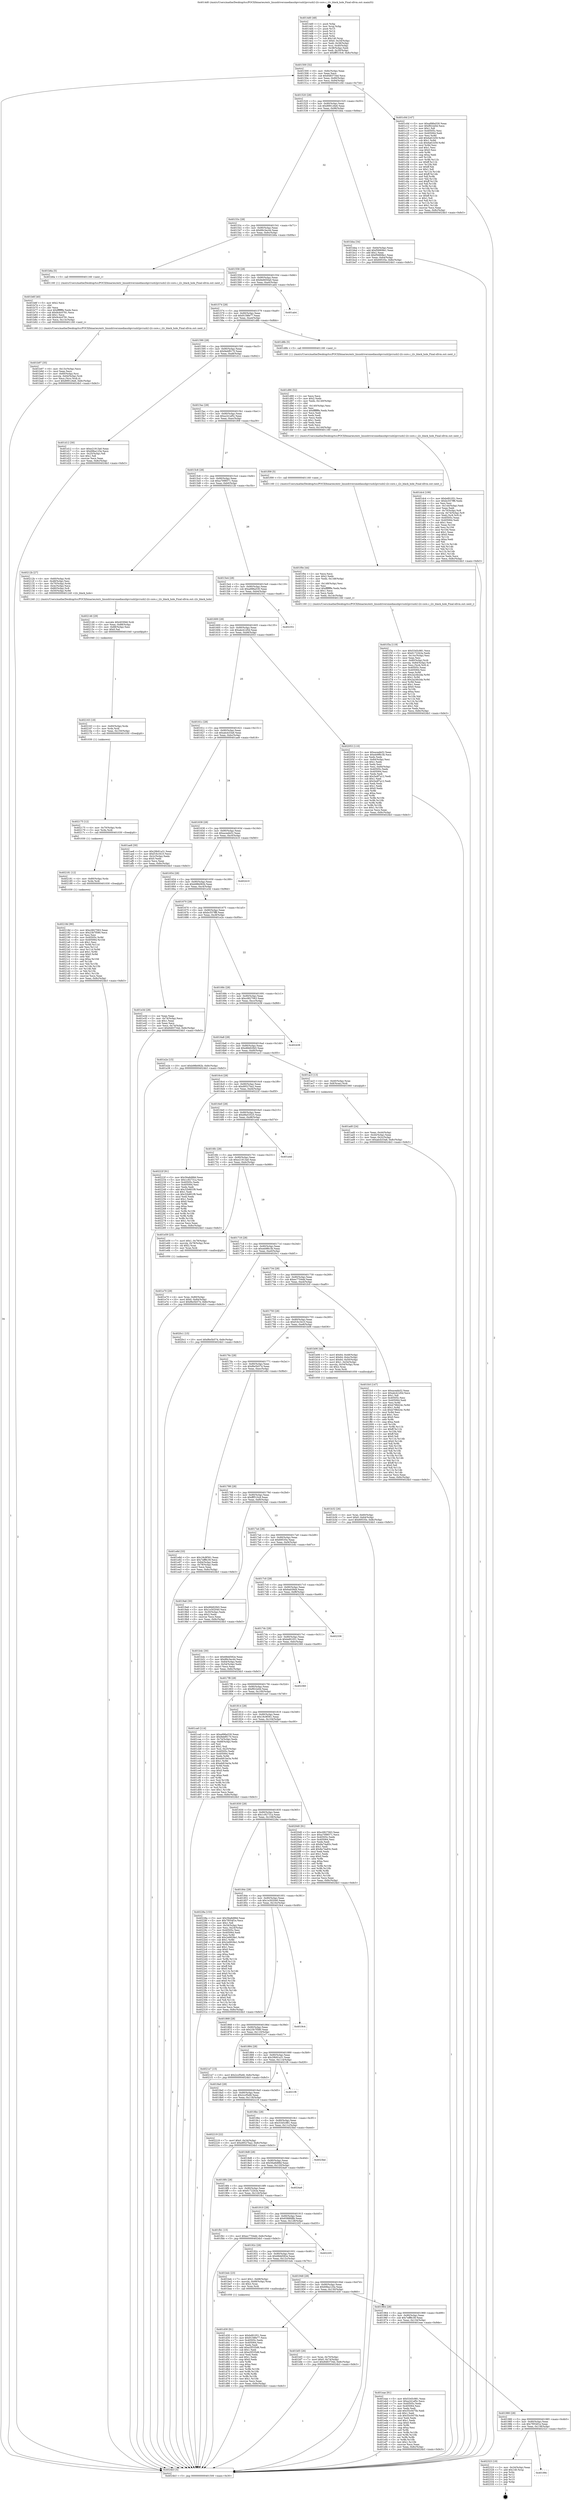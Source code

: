 digraph "0x4014d0" {
  label = "0x4014d0 (/mnt/c/Users/mathe/Desktop/tcc/POCII/binaries/extr_linuxdriversmediausbpvrusb2pvrusb2-i2c-core.c_i2c_black_hole_Final-ollvm.out::main(0))"
  labelloc = "t"
  node[shape=record]

  Entry [label="",width=0.3,height=0.3,shape=circle,fillcolor=black,style=filled]
  "0x401500" [label="{
     0x401500 [32]\l
     | [instrs]\l
     &nbsp;&nbsp;0x401500 \<+6\>: mov -0x8c(%rbp),%eax\l
     &nbsp;&nbsp;0x401506 \<+2\>: mov %eax,%ecx\l
     &nbsp;&nbsp;0x401508 \<+6\>: sub $0x8483734d,%ecx\l
     &nbsp;&nbsp;0x40150e \<+6\>: mov %eax,-0x90(%rbp)\l
     &nbsp;&nbsp;0x401514 \<+6\>: mov %ecx,-0x94(%rbp)\l
     &nbsp;&nbsp;0x40151a \<+6\>: je 0000000000401c0d \<main+0x73d\>\l
  }"]
  "0x401c0d" [label="{
     0x401c0d [147]\l
     | [instrs]\l
     &nbsp;&nbsp;0x401c0d \<+5\>: mov $0xa996a530,%eax\l
     &nbsp;&nbsp;0x401c12 \<+5\>: mov $0xf922e0d,%ecx\l
     &nbsp;&nbsp;0x401c17 \<+2\>: mov $0x1,%dl\l
     &nbsp;&nbsp;0x401c19 \<+7\>: mov 0x40505c,%esi\l
     &nbsp;&nbsp;0x401c20 \<+7\>: mov 0x405064,%edi\l
     &nbsp;&nbsp;0x401c27 \<+3\>: mov %esi,%r8d\l
     &nbsp;&nbsp;0x401c2a \<+7\>: add $0x6a61b59,%r8d\l
     &nbsp;&nbsp;0x401c31 \<+4\>: sub $0x1,%r8d\l
     &nbsp;&nbsp;0x401c35 \<+7\>: sub $0x6a61b59,%r8d\l
     &nbsp;&nbsp;0x401c3c \<+4\>: imul %r8d,%esi\l
     &nbsp;&nbsp;0x401c40 \<+3\>: and $0x1,%esi\l
     &nbsp;&nbsp;0x401c43 \<+3\>: cmp $0x0,%esi\l
     &nbsp;&nbsp;0x401c46 \<+4\>: sete %r9b\l
     &nbsp;&nbsp;0x401c4a \<+3\>: cmp $0xa,%edi\l
     &nbsp;&nbsp;0x401c4d \<+4\>: setl %r10b\l
     &nbsp;&nbsp;0x401c51 \<+3\>: mov %r9b,%r11b\l
     &nbsp;&nbsp;0x401c54 \<+4\>: xor $0xff,%r11b\l
     &nbsp;&nbsp;0x401c58 \<+3\>: mov %r10b,%bl\l
     &nbsp;&nbsp;0x401c5b \<+3\>: xor $0xff,%bl\l
     &nbsp;&nbsp;0x401c5e \<+3\>: xor $0x1,%dl\l
     &nbsp;&nbsp;0x401c61 \<+3\>: mov %r11b,%r14b\l
     &nbsp;&nbsp;0x401c64 \<+4\>: and $0xff,%r14b\l
     &nbsp;&nbsp;0x401c68 \<+3\>: and %dl,%r9b\l
     &nbsp;&nbsp;0x401c6b \<+3\>: mov %bl,%r15b\l
     &nbsp;&nbsp;0x401c6e \<+4\>: and $0xff,%r15b\l
     &nbsp;&nbsp;0x401c72 \<+3\>: and %dl,%r10b\l
     &nbsp;&nbsp;0x401c75 \<+3\>: or %r9b,%r14b\l
     &nbsp;&nbsp;0x401c78 \<+3\>: or %r10b,%r15b\l
     &nbsp;&nbsp;0x401c7b \<+3\>: xor %r15b,%r14b\l
     &nbsp;&nbsp;0x401c7e \<+3\>: or %bl,%r11b\l
     &nbsp;&nbsp;0x401c81 \<+4\>: xor $0xff,%r11b\l
     &nbsp;&nbsp;0x401c85 \<+3\>: or $0x1,%dl\l
     &nbsp;&nbsp;0x401c88 \<+3\>: and %dl,%r11b\l
     &nbsp;&nbsp;0x401c8b \<+3\>: or %r11b,%r14b\l
     &nbsp;&nbsp;0x401c8e \<+4\>: test $0x1,%r14b\l
     &nbsp;&nbsp;0x401c92 \<+3\>: cmovne %ecx,%eax\l
     &nbsp;&nbsp;0x401c95 \<+6\>: mov %eax,-0x8c(%rbp)\l
     &nbsp;&nbsp;0x401c9b \<+5\>: jmp 00000000004024b3 \<main+0xfe3\>\l
  }"]
  "0x401520" [label="{
     0x401520 [28]\l
     | [instrs]\l
     &nbsp;&nbsp;0x401520 \<+5\>: jmp 0000000000401525 \<main+0x55\>\l
     &nbsp;&nbsp;0x401525 \<+6\>: mov -0x90(%rbp),%eax\l
     &nbsp;&nbsp;0x40152b \<+5\>: sub $0x8991c6e6,%eax\l
     &nbsp;&nbsp;0x401530 \<+6\>: mov %eax,-0x98(%rbp)\l
     &nbsp;&nbsp;0x401536 \<+6\>: je 0000000000401bba \<main+0x6ea\>\l
  }"]
  Exit [label="",width=0.3,height=0.3,shape=circle,fillcolor=black,style=filled,peripheries=2]
  "0x401bba" [label="{
     0x401bba [34]\l
     | [instrs]\l
     &nbsp;&nbsp;0x401bba \<+3\>: mov -0x64(%rbp),%eax\l
     &nbsp;&nbsp;0x401bbd \<+5\>: add $0xf56808e1,%eax\l
     &nbsp;&nbsp;0x401bc2 \<+3\>: add $0x1,%eax\l
     &nbsp;&nbsp;0x401bc5 \<+5\>: sub $0xf56808e1,%eax\l
     &nbsp;&nbsp;0x401bca \<+3\>: mov %eax,-0x64(%rbp)\l
     &nbsp;&nbsp;0x401bcd \<+10\>: movl $0x69535e,-0x8c(%rbp)\l
     &nbsp;&nbsp;0x401bd7 \<+5\>: jmp 00000000004024b3 \<main+0xfe3\>\l
  }"]
  "0x40153c" [label="{
     0x40153c [28]\l
     | [instrs]\l
     &nbsp;&nbsp;0x40153c \<+5\>: jmp 0000000000401541 \<main+0x71\>\l
     &nbsp;&nbsp;0x401541 \<+6\>: mov -0x90(%rbp),%eax\l
     &nbsp;&nbsp;0x401547 \<+5\>: sub $0x89c3ec44,%eax\l
     &nbsp;&nbsp;0x40154c \<+6\>: mov %eax,-0x9c(%rbp)\l
     &nbsp;&nbsp;0x401552 \<+6\>: je 0000000000401b6a \<main+0x69a\>\l
  }"]
  "0x40199c" [label="{
     0x40199c\l
  }", style=dashed]
  "0x401b6a" [label="{
     0x401b6a [5]\l
     | [instrs]\l
     &nbsp;&nbsp;0x401b6a \<+5\>: call 0000000000401160 \<next_i\>\l
     | [calls]\l
     &nbsp;&nbsp;0x401160 \{1\} (/mnt/c/Users/mathe/Desktop/tcc/POCII/binaries/extr_linuxdriversmediausbpvrusb2pvrusb2-i2c-core.c_i2c_black_hole_Final-ollvm.out::next_i)\l
  }"]
  "0x401558" [label="{
     0x401558 [28]\l
     | [instrs]\l
     &nbsp;&nbsp;0x401558 \<+5\>: jmp 000000000040155d \<main+0x8d\>\l
     &nbsp;&nbsp;0x40155d \<+6\>: mov -0x90(%rbp),%eax\l
     &nbsp;&nbsp;0x401563 \<+5\>: sub $0x8e6650a0,%eax\l
     &nbsp;&nbsp;0x401568 \<+6\>: mov %eax,-0xa0(%rbp)\l
     &nbsp;&nbsp;0x40156e \<+6\>: je 0000000000401ab4 \<main+0x5e4\>\l
  }"]
  "0x402323" [label="{
     0x402323 [19]\l
     | [instrs]\l
     &nbsp;&nbsp;0x402323 \<+3\>: mov -0x24(%rbp),%eax\l
     &nbsp;&nbsp;0x402326 \<+7\>: add $0x140,%rsp\l
     &nbsp;&nbsp;0x40232d \<+1\>: pop %rbx\l
     &nbsp;&nbsp;0x40232e \<+2\>: pop %r12\l
     &nbsp;&nbsp;0x402330 \<+2\>: pop %r14\l
     &nbsp;&nbsp;0x402332 \<+2\>: pop %r15\l
     &nbsp;&nbsp;0x402334 \<+1\>: pop %rbp\l
     &nbsp;&nbsp;0x402335 \<+1\>: ret\l
  }"]
  "0x401ab4" [label="{
     0x401ab4\l
  }", style=dashed]
  "0x401574" [label="{
     0x401574 [28]\l
     | [instrs]\l
     &nbsp;&nbsp;0x401574 \<+5\>: jmp 0000000000401579 \<main+0xa9\>\l
     &nbsp;&nbsp;0x401579 \<+6\>: mov -0x90(%rbp),%eax\l
     &nbsp;&nbsp;0x40157f \<+5\>: sub $0x9158fe77,%eax\l
     &nbsp;&nbsp;0x401584 \<+6\>: mov %eax,-0xa4(%rbp)\l
     &nbsp;&nbsp;0x40158a \<+6\>: je 0000000000401d8b \<main+0x8bb\>\l
  }"]
  "0x40218d" [label="{
     0x40218d [90]\l
     | [instrs]\l
     &nbsp;&nbsp;0x40218d \<+5\>: mov $0xc0827063,%eax\l
     &nbsp;&nbsp;0x402192 \<+5\>: mov $0x23b7f580,%ecx\l
     &nbsp;&nbsp;0x402197 \<+2\>: xor %esi,%esi\l
     &nbsp;&nbsp;0x402199 \<+8\>: mov 0x40505c,%r9d\l
     &nbsp;&nbsp;0x4021a1 \<+8\>: mov 0x405064,%r10d\l
     &nbsp;&nbsp;0x4021a9 \<+3\>: sub $0x1,%esi\l
     &nbsp;&nbsp;0x4021ac \<+3\>: mov %r9d,%r11d\l
     &nbsp;&nbsp;0x4021af \<+3\>: add %esi,%r11d\l
     &nbsp;&nbsp;0x4021b2 \<+4\>: imul %r11d,%r9d\l
     &nbsp;&nbsp;0x4021b6 \<+4\>: and $0x1,%r9d\l
     &nbsp;&nbsp;0x4021ba \<+4\>: cmp $0x0,%r9d\l
     &nbsp;&nbsp;0x4021be \<+3\>: sete %bl\l
     &nbsp;&nbsp;0x4021c1 \<+4\>: cmp $0xa,%r10d\l
     &nbsp;&nbsp;0x4021c5 \<+4\>: setl %r14b\l
     &nbsp;&nbsp;0x4021c9 \<+3\>: mov %bl,%r15b\l
     &nbsp;&nbsp;0x4021cc \<+3\>: and %r14b,%r15b\l
     &nbsp;&nbsp;0x4021cf \<+3\>: xor %r14b,%bl\l
     &nbsp;&nbsp;0x4021d2 \<+3\>: or %bl,%r15b\l
     &nbsp;&nbsp;0x4021d5 \<+4\>: test $0x1,%r15b\l
     &nbsp;&nbsp;0x4021d9 \<+3\>: cmovne %ecx,%eax\l
     &nbsp;&nbsp;0x4021dc \<+6\>: mov %eax,-0x8c(%rbp)\l
     &nbsp;&nbsp;0x4021e2 \<+5\>: jmp 00000000004024b3 \<main+0xfe3\>\l
  }"]
  "0x401d8b" [label="{
     0x401d8b [5]\l
     | [instrs]\l
     &nbsp;&nbsp;0x401d8b \<+5\>: call 0000000000401160 \<next_i\>\l
     | [calls]\l
     &nbsp;&nbsp;0x401160 \{1\} (/mnt/c/Users/mathe/Desktop/tcc/POCII/binaries/extr_linuxdriversmediausbpvrusb2pvrusb2-i2c-core.c_i2c_black_hole_Final-ollvm.out::next_i)\l
  }"]
  "0x401590" [label="{
     0x401590 [28]\l
     | [instrs]\l
     &nbsp;&nbsp;0x401590 \<+5\>: jmp 0000000000401595 \<main+0xc5\>\l
     &nbsp;&nbsp;0x401595 \<+6\>: mov -0x90(%rbp),%eax\l
     &nbsp;&nbsp;0x40159b \<+5\>: sub $0x9ebf9170,%eax\l
     &nbsp;&nbsp;0x4015a0 \<+6\>: mov %eax,-0xa8(%rbp)\l
     &nbsp;&nbsp;0x4015a6 \<+6\>: je 0000000000401d12 \<main+0x842\>\l
  }"]
  "0x402181" [label="{
     0x402181 [12]\l
     | [instrs]\l
     &nbsp;&nbsp;0x402181 \<+4\>: mov -0x80(%rbp),%rdx\l
     &nbsp;&nbsp;0x402185 \<+3\>: mov %rdx,%rdi\l
     &nbsp;&nbsp;0x402188 \<+5\>: call 0000000000401030 \<free@plt\>\l
     | [calls]\l
     &nbsp;&nbsp;0x401030 \{1\} (unknown)\l
  }"]
  "0x401d12" [label="{
     0x401d12 [30]\l
     | [instrs]\l
     &nbsp;&nbsp;0x401d12 \<+5\>: mov $0xe21913a0,%eax\l
     &nbsp;&nbsp;0x401d17 \<+5\>: mov $0x69ba125e,%ecx\l
     &nbsp;&nbsp;0x401d1c \<+3\>: mov -0x25(%rbp),%dl\l
     &nbsp;&nbsp;0x401d1f \<+3\>: test $0x1,%dl\l
     &nbsp;&nbsp;0x401d22 \<+3\>: cmovne %ecx,%eax\l
     &nbsp;&nbsp;0x401d25 \<+6\>: mov %eax,-0x8c(%rbp)\l
     &nbsp;&nbsp;0x401d2b \<+5\>: jmp 00000000004024b3 \<main+0xfe3\>\l
  }"]
  "0x4015ac" [label="{
     0x4015ac [28]\l
     | [instrs]\l
     &nbsp;&nbsp;0x4015ac \<+5\>: jmp 00000000004015b1 \<main+0xe1\>\l
     &nbsp;&nbsp;0x4015b1 \<+6\>: mov -0x90(%rbp),%eax\l
     &nbsp;&nbsp;0x4015b7 \<+5\>: sub $0xa241af5c,%eax\l
     &nbsp;&nbsp;0x4015bc \<+6\>: mov %eax,-0xac(%rbp)\l
     &nbsp;&nbsp;0x4015c2 \<+6\>: je 0000000000401f09 \<main+0xa39\>\l
  }"]
  "0x402175" [label="{
     0x402175 [12]\l
     | [instrs]\l
     &nbsp;&nbsp;0x402175 \<+4\>: mov -0x70(%rbp),%rdx\l
     &nbsp;&nbsp;0x402179 \<+3\>: mov %rdx,%rdi\l
     &nbsp;&nbsp;0x40217c \<+5\>: call 0000000000401030 \<free@plt\>\l
     | [calls]\l
     &nbsp;&nbsp;0x401030 \{1\} (unknown)\l
  }"]
  "0x401f09" [label="{
     0x401f09 [5]\l
     | [instrs]\l
     &nbsp;&nbsp;0x401f09 \<+5\>: call 0000000000401160 \<next_i\>\l
     | [calls]\l
     &nbsp;&nbsp;0x401160 \{1\} (/mnt/c/Users/mathe/Desktop/tcc/POCII/binaries/extr_linuxdriversmediausbpvrusb2pvrusb2-i2c-core.c_i2c_black_hole_Final-ollvm.out::next_i)\l
  }"]
  "0x4015c8" [label="{
     0x4015c8 [28]\l
     | [instrs]\l
     &nbsp;&nbsp;0x4015c8 \<+5\>: jmp 00000000004015cd \<main+0xfd\>\l
     &nbsp;&nbsp;0x4015cd \<+6\>: mov -0x90(%rbp),%eax\l
     &nbsp;&nbsp;0x4015d3 \<+5\>: sub $0xa7098571,%eax\l
     &nbsp;&nbsp;0x4015d8 \<+6\>: mov %eax,-0xb0(%rbp)\l
     &nbsp;&nbsp;0x4015de \<+6\>: je 000000000040212b \<main+0xc5b\>\l
  }"]
  "0x402163" [label="{
     0x402163 [18]\l
     | [instrs]\l
     &nbsp;&nbsp;0x402163 \<+4\>: mov -0x60(%rbp),%rdx\l
     &nbsp;&nbsp;0x402167 \<+3\>: mov %rdx,%rdi\l
     &nbsp;&nbsp;0x40216a \<+6\>: mov %eax,-0x150(%rbp)\l
     &nbsp;&nbsp;0x402170 \<+5\>: call 0000000000401030 \<free@plt\>\l
     | [calls]\l
     &nbsp;&nbsp;0x401030 \{1\} (unknown)\l
  }"]
  "0x40212b" [label="{
     0x40212b [27]\l
     | [instrs]\l
     &nbsp;&nbsp;0x40212b \<+4\>: mov -0x60(%rbp),%rdi\l
     &nbsp;&nbsp;0x40212f \<+3\>: mov -0x48(%rbp),%esi\l
     &nbsp;&nbsp;0x402132 \<+4\>: mov -0x70(%rbp),%rdx\l
     &nbsp;&nbsp;0x402136 \<+3\>: mov -0x4c(%rbp),%ecx\l
     &nbsp;&nbsp;0x402139 \<+4\>: mov -0x80(%rbp),%r8\l
     &nbsp;&nbsp;0x40213d \<+4\>: mov -0x50(%rbp),%r9d\l
     &nbsp;&nbsp;0x402141 \<+5\>: call 0000000000401240 \<i2c_black_hole\>\l
     | [calls]\l
     &nbsp;&nbsp;0x401240 \{1\} (/mnt/c/Users/mathe/Desktop/tcc/POCII/binaries/extr_linuxdriversmediausbpvrusb2pvrusb2-i2c-core.c_i2c_black_hole_Final-ollvm.out::i2c_black_hole)\l
  }"]
  "0x4015e4" [label="{
     0x4015e4 [28]\l
     | [instrs]\l
     &nbsp;&nbsp;0x4015e4 \<+5\>: jmp 00000000004015e9 \<main+0x119\>\l
     &nbsp;&nbsp;0x4015e9 \<+6\>: mov -0x90(%rbp),%eax\l
     &nbsp;&nbsp;0x4015ef \<+5\>: sub $0xa996a530,%eax\l
     &nbsp;&nbsp;0x4015f4 \<+6\>: mov %eax,-0xb4(%rbp)\l
     &nbsp;&nbsp;0x4015fa \<+6\>: je 0000000000402351 \<main+0xe81\>\l
  }"]
  "0x402146" [label="{
     0x402146 [29]\l
     | [instrs]\l
     &nbsp;&nbsp;0x402146 \<+10\>: movabs $0x4030b6,%rdi\l
     &nbsp;&nbsp;0x402150 \<+6\>: mov %eax,-0x88(%rbp)\l
     &nbsp;&nbsp;0x402156 \<+6\>: mov -0x88(%rbp),%esi\l
     &nbsp;&nbsp;0x40215c \<+2\>: mov $0x0,%al\l
     &nbsp;&nbsp;0x40215e \<+5\>: call 0000000000401040 \<printf@plt\>\l
     | [calls]\l
     &nbsp;&nbsp;0x401040 \{1\} (unknown)\l
  }"]
  "0x402351" [label="{
     0x402351\l
  }", style=dashed]
  "0x401600" [label="{
     0x401600 [28]\l
     | [instrs]\l
     &nbsp;&nbsp;0x401600 \<+5\>: jmp 0000000000401605 \<main+0x135\>\l
     &nbsp;&nbsp;0x401605 \<+6\>: mov -0x90(%rbp),%eax\l
     &nbsp;&nbsp;0x40160b \<+5\>: sub $0xabcb1d5d,%eax\l
     &nbsp;&nbsp;0x401610 \<+6\>: mov %eax,-0xb8(%rbp)\l
     &nbsp;&nbsp;0x401616 \<+6\>: je 0000000000402053 \<main+0xb83\>\l
  }"]
  "0x401f3a" [label="{
     0x401f3a [119]\l
     | [instrs]\l
     &nbsp;&nbsp;0x401f3a \<+5\>: mov $0x5345c981,%ecx\l
     &nbsp;&nbsp;0x401f3f \<+5\>: mov $0x61722b3a,%edx\l
     &nbsp;&nbsp;0x401f44 \<+6\>: mov -0x14c(%rbp),%esi\l
     &nbsp;&nbsp;0x401f4a \<+3\>: imul %eax,%esi\l
     &nbsp;&nbsp;0x401f4d \<+4\>: mov -0x80(%rbp),%rdi\l
     &nbsp;&nbsp;0x401f51 \<+7\>: movslq -0x84(%rbp),%r8\l
     &nbsp;&nbsp;0x401f58 \<+4\>: mov %esi,(%rdi,%r8,4)\l
     &nbsp;&nbsp;0x401f5c \<+7\>: mov 0x40505c,%eax\l
     &nbsp;&nbsp;0x401f63 \<+7\>: mov 0x405064,%esi\l
     &nbsp;&nbsp;0x401f6a \<+3\>: mov %eax,%r9d\l
     &nbsp;&nbsp;0x401f6d \<+7\>: add $0x2a24b2da,%r9d\l
     &nbsp;&nbsp;0x401f74 \<+4\>: sub $0x1,%r9d\l
     &nbsp;&nbsp;0x401f78 \<+7\>: sub $0x2a24b2da,%r9d\l
     &nbsp;&nbsp;0x401f7f \<+4\>: imul %r9d,%eax\l
     &nbsp;&nbsp;0x401f83 \<+3\>: and $0x1,%eax\l
     &nbsp;&nbsp;0x401f86 \<+3\>: cmp $0x0,%eax\l
     &nbsp;&nbsp;0x401f89 \<+4\>: sete %r10b\l
     &nbsp;&nbsp;0x401f8d \<+3\>: cmp $0xa,%esi\l
     &nbsp;&nbsp;0x401f90 \<+4\>: setl %r11b\l
     &nbsp;&nbsp;0x401f94 \<+3\>: mov %r10b,%bl\l
     &nbsp;&nbsp;0x401f97 \<+3\>: and %r11b,%bl\l
     &nbsp;&nbsp;0x401f9a \<+3\>: xor %r11b,%r10b\l
     &nbsp;&nbsp;0x401f9d \<+3\>: or %r10b,%bl\l
     &nbsp;&nbsp;0x401fa0 \<+3\>: test $0x1,%bl\l
     &nbsp;&nbsp;0x401fa3 \<+3\>: cmovne %edx,%ecx\l
     &nbsp;&nbsp;0x401fa6 \<+6\>: mov %ecx,-0x8c(%rbp)\l
     &nbsp;&nbsp;0x401fac \<+5\>: jmp 00000000004024b3 \<main+0xfe3\>\l
  }"]
  "0x402053" [label="{
     0x402053 [110]\l
     | [instrs]\l
     &nbsp;&nbsp;0x402053 \<+5\>: mov $0xaceafa52,%eax\l
     &nbsp;&nbsp;0x402058 \<+5\>: mov $0xeb9f6c3b,%ecx\l
     &nbsp;&nbsp;0x40205d \<+2\>: xor %edx,%edx\l
     &nbsp;&nbsp;0x40205f \<+6\>: mov -0x84(%rbp),%esi\l
     &nbsp;&nbsp;0x402065 \<+3\>: sub $0x1,%edx\l
     &nbsp;&nbsp;0x402068 \<+2\>: sub %edx,%esi\l
     &nbsp;&nbsp;0x40206a \<+6\>: mov %esi,-0x84(%rbp)\l
     &nbsp;&nbsp;0x402070 \<+7\>: mov 0x40505c,%edx\l
     &nbsp;&nbsp;0x402077 \<+7\>: mov 0x405064,%esi\l
     &nbsp;&nbsp;0x40207e \<+2\>: mov %edx,%edi\l
     &nbsp;&nbsp;0x402080 \<+6\>: add $0x5edf7a12,%edi\l
     &nbsp;&nbsp;0x402086 \<+3\>: sub $0x1,%edi\l
     &nbsp;&nbsp;0x402089 \<+6\>: sub $0x5edf7a12,%edi\l
     &nbsp;&nbsp;0x40208f \<+3\>: imul %edi,%edx\l
     &nbsp;&nbsp;0x402092 \<+3\>: and $0x1,%edx\l
     &nbsp;&nbsp;0x402095 \<+3\>: cmp $0x0,%edx\l
     &nbsp;&nbsp;0x402098 \<+4\>: sete %r8b\l
     &nbsp;&nbsp;0x40209c \<+3\>: cmp $0xa,%esi\l
     &nbsp;&nbsp;0x40209f \<+4\>: setl %r9b\l
     &nbsp;&nbsp;0x4020a3 \<+3\>: mov %r8b,%r10b\l
     &nbsp;&nbsp;0x4020a6 \<+3\>: and %r9b,%r10b\l
     &nbsp;&nbsp;0x4020a9 \<+3\>: xor %r9b,%r8b\l
     &nbsp;&nbsp;0x4020ac \<+3\>: or %r8b,%r10b\l
     &nbsp;&nbsp;0x4020af \<+4\>: test $0x1,%r10b\l
     &nbsp;&nbsp;0x4020b3 \<+3\>: cmovne %ecx,%eax\l
     &nbsp;&nbsp;0x4020b6 \<+6\>: mov %eax,-0x8c(%rbp)\l
     &nbsp;&nbsp;0x4020bc \<+5\>: jmp 00000000004024b3 \<main+0xfe3\>\l
  }"]
  "0x40161c" [label="{
     0x40161c [28]\l
     | [instrs]\l
     &nbsp;&nbsp;0x40161c \<+5\>: jmp 0000000000401621 \<main+0x151\>\l
     &nbsp;&nbsp;0x401621 \<+6\>: mov -0x90(%rbp),%eax\l
     &nbsp;&nbsp;0x401627 \<+5\>: sub $0xabcb33a6,%eax\l
     &nbsp;&nbsp;0x40162c \<+6\>: mov %eax,-0xbc(%rbp)\l
     &nbsp;&nbsp;0x401632 \<+6\>: je 0000000000401ae8 \<main+0x618\>\l
  }"]
  "0x401f0e" [label="{
     0x401f0e [44]\l
     | [instrs]\l
     &nbsp;&nbsp;0x401f0e \<+2\>: xor %ecx,%ecx\l
     &nbsp;&nbsp;0x401f10 \<+5\>: mov $0x2,%edx\l
     &nbsp;&nbsp;0x401f15 \<+6\>: mov %edx,-0x148(%rbp)\l
     &nbsp;&nbsp;0x401f1b \<+1\>: cltd\l
     &nbsp;&nbsp;0x401f1c \<+6\>: mov -0x148(%rbp),%esi\l
     &nbsp;&nbsp;0x401f22 \<+2\>: idiv %esi\l
     &nbsp;&nbsp;0x401f24 \<+6\>: imul $0xfffffffe,%edx,%edx\l
     &nbsp;&nbsp;0x401f2a \<+3\>: sub $0x1,%ecx\l
     &nbsp;&nbsp;0x401f2d \<+2\>: sub %ecx,%edx\l
     &nbsp;&nbsp;0x401f2f \<+6\>: mov %edx,-0x14c(%rbp)\l
     &nbsp;&nbsp;0x401f35 \<+5\>: call 0000000000401160 \<next_i\>\l
     | [calls]\l
     &nbsp;&nbsp;0x401160 \{1\} (/mnt/c/Users/mathe/Desktop/tcc/POCII/binaries/extr_linuxdriversmediausbpvrusb2pvrusb2-i2c-core.c_i2c_black_hole_Final-ollvm.out::next_i)\l
  }"]
  "0x401ae8" [label="{
     0x401ae8 [30]\l
     | [instrs]\l
     &nbsp;&nbsp;0x401ae8 \<+5\>: mov $0x29b91a31,%eax\l
     &nbsp;&nbsp;0x401aed \<+5\>: mov $0xf16c3410,%ecx\l
     &nbsp;&nbsp;0x401af2 \<+3\>: mov -0x2c(%rbp),%edx\l
     &nbsp;&nbsp;0x401af5 \<+3\>: cmp $0x0,%edx\l
     &nbsp;&nbsp;0x401af8 \<+3\>: cmove %ecx,%eax\l
     &nbsp;&nbsp;0x401afb \<+6\>: mov %eax,-0x8c(%rbp)\l
     &nbsp;&nbsp;0x401b01 \<+5\>: jmp 00000000004024b3 \<main+0xfe3\>\l
  }"]
  "0x401638" [label="{
     0x401638 [28]\l
     | [instrs]\l
     &nbsp;&nbsp;0x401638 \<+5\>: jmp 000000000040163d \<main+0x16d\>\l
     &nbsp;&nbsp;0x40163d \<+6\>: mov -0x90(%rbp),%eax\l
     &nbsp;&nbsp;0x401643 \<+5\>: sub $0xaceafa52,%eax\l
     &nbsp;&nbsp;0x401648 \<+6\>: mov %eax,-0xc0(%rbp)\l
     &nbsp;&nbsp;0x40164e \<+6\>: je 0000000000402410 \<main+0xf40\>\l
  }"]
  "0x401980" [label="{
     0x401980 [28]\l
     | [instrs]\l
     &nbsp;&nbsp;0x401980 \<+5\>: jmp 0000000000401985 \<main+0x4b5\>\l
     &nbsp;&nbsp;0x401985 \<+6\>: mov -0x90(%rbp),%eax\l
     &nbsp;&nbsp;0x40198b \<+5\>: sub $0x7f054f1e,%eax\l
     &nbsp;&nbsp;0x401990 \<+6\>: mov %eax,-0x138(%rbp)\l
     &nbsp;&nbsp;0x401996 \<+6\>: je 0000000000402323 \<main+0xe53\>\l
  }"]
  "0x402410" [label="{
     0x402410\l
  }", style=dashed]
  "0x401654" [label="{
     0x401654 [28]\l
     | [instrs]\l
     &nbsp;&nbsp;0x401654 \<+5\>: jmp 0000000000401659 \<main+0x189\>\l
     &nbsp;&nbsp;0x401659 \<+6\>: mov -0x90(%rbp),%eax\l
     &nbsp;&nbsp;0x40165f \<+5\>: sub $0xb98b082b,%eax\l
     &nbsp;&nbsp;0x401664 \<+6\>: mov %eax,-0xc4(%rbp)\l
     &nbsp;&nbsp;0x40166a \<+6\>: je 0000000000401e3d \<main+0x96d\>\l
  }"]
  "0x401eae" [label="{
     0x401eae [91]\l
     | [instrs]\l
     &nbsp;&nbsp;0x401eae \<+5\>: mov $0x5345c981,%eax\l
     &nbsp;&nbsp;0x401eb3 \<+5\>: mov $0xa241af5c,%ecx\l
     &nbsp;&nbsp;0x401eb8 \<+7\>: mov 0x40505c,%edx\l
     &nbsp;&nbsp;0x401ebf \<+7\>: mov 0x405064,%esi\l
     &nbsp;&nbsp;0x401ec6 \<+2\>: mov %edx,%edi\l
     &nbsp;&nbsp;0x401ec8 \<+6\>: add $0x55c0475b,%edi\l
     &nbsp;&nbsp;0x401ece \<+3\>: sub $0x1,%edi\l
     &nbsp;&nbsp;0x401ed1 \<+6\>: sub $0x55c0475b,%edi\l
     &nbsp;&nbsp;0x401ed7 \<+3\>: imul %edi,%edx\l
     &nbsp;&nbsp;0x401eda \<+3\>: and $0x1,%edx\l
     &nbsp;&nbsp;0x401edd \<+3\>: cmp $0x0,%edx\l
     &nbsp;&nbsp;0x401ee0 \<+4\>: sete %r8b\l
     &nbsp;&nbsp;0x401ee4 \<+3\>: cmp $0xa,%esi\l
     &nbsp;&nbsp;0x401ee7 \<+4\>: setl %r9b\l
     &nbsp;&nbsp;0x401eeb \<+3\>: mov %r8b,%r10b\l
     &nbsp;&nbsp;0x401eee \<+3\>: and %r9b,%r10b\l
     &nbsp;&nbsp;0x401ef1 \<+3\>: xor %r9b,%r8b\l
     &nbsp;&nbsp;0x401ef4 \<+3\>: or %r8b,%r10b\l
     &nbsp;&nbsp;0x401ef7 \<+4\>: test $0x1,%r10b\l
     &nbsp;&nbsp;0x401efb \<+3\>: cmovne %ecx,%eax\l
     &nbsp;&nbsp;0x401efe \<+6\>: mov %eax,-0x8c(%rbp)\l
     &nbsp;&nbsp;0x401f04 \<+5\>: jmp 00000000004024b3 \<main+0xfe3\>\l
  }"]
  "0x401e3d" [label="{
     0x401e3d [28]\l
     | [instrs]\l
     &nbsp;&nbsp;0x401e3d \<+2\>: xor %eax,%eax\l
     &nbsp;&nbsp;0x401e3f \<+3\>: mov -0x74(%rbp),%ecx\l
     &nbsp;&nbsp;0x401e42 \<+3\>: sub $0x1,%eax\l
     &nbsp;&nbsp;0x401e45 \<+2\>: sub %eax,%ecx\l
     &nbsp;&nbsp;0x401e47 \<+3\>: mov %ecx,-0x74(%rbp)\l
     &nbsp;&nbsp;0x401e4a \<+10\>: movl $0x8483734d,-0x8c(%rbp)\l
     &nbsp;&nbsp;0x401e54 \<+5\>: jmp 00000000004024b3 \<main+0xfe3\>\l
  }"]
  "0x401670" [label="{
     0x401670 [28]\l
     | [instrs]\l
     &nbsp;&nbsp;0x401670 \<+5\>: jmp 0000000000401675 \<main+0x1a5\>\l
     &nbsp;&nbsp;0x401675 \<+6\>: mov -0x90(%rbp),%eax\l
     &nbsp;&nbsp;0x40167b \<+5\>: sub $0xbc557ff8,%eax\l
     &nbsp;&nbsp;0x401680 \<+6\>: mov %eax,-0xc8(%rbp)\l
     &nbsp;&nbsp;0x401686 \<+6\>: je 0000000000401e2e \<main+0x95e\>\l
  }"]
  "0x401e70" [label="{
     0x401e70 [29]\l
     | [instrs]\l
     &nbsp;&nbsp;0x401e70 \<+4\>: mov %rax,-0x80(%rbp)\l
     &nbsp;&nbsp;0x401e74 \<+10\>: movl $0x0,-0x84(%rbp)\l
     &nbsp;&nbsp;0x401e7e \<+10\>: movl $0xf6e5b574,-0x8c(%rbp)\l
     &nbsp;&nbsp;0x401e88 \<+5\>: jmp 00000000004024b3 \<main+0xfe3\>\l
  }"]
  "0x401e2e" [label="{
     0x401e2e [15]\l
     | [instrs]\l
     &nbsp;&nbsp;0x401e2e \<+10\>: movl $0xb98b082b,-0x8c(%rbp)\l
     &nbsp;&nbsp;0x401e38 \<+5\>: jmp 00000000004024b3 \<main+0xfe3\>\l
  }"]
  "0x40168c" [label="{
     0x40168c [28]\l
     | [instrs]\l
     &nbsp;&nbsp;0x40168c \<+5\>: jmp 0000000000401691 \<main+0x1c1\>\l
     &nbsp;&nbsp;0x401691 \<+6\>: mov -0x90(%rbp),%eax\l
     &nbsp;&nbsp;0x401697 \<+5\>: sub $0xc0827063,%eax\l
     &nbsp;&nbsp;0x40169c \<+6\>: mov %eax,-0xcc(%rbp)\l
     &nbsp;&nbsp;0x4016a2 \<+6\>: je 0000000000402438 \<main+0xf68\>\l
  }"]
  "0x401dc4" [label="{
     0x401dc4 [106]\l
     | [instrs]\l
     &nbsp;&nbsp;0x401dc4 \<+5\>: mov $0xbd91051,%ecx\l
     &nbsp;&nbsp;0x401dc9 \<+5\>: mov $0xbc557ff8,%edx\l
     &nbsp;&nbsp;0x401dce \<+2\>: xor %esi,%esi\l
     &nbsp;&nbsp;0x401dd0 \<+6\>: mov -0x144(%rbp),%edi\l
     &nbsp;&nbsp;0x401dd6 \<+3\>: imul %eax,%edi\l
     &nbsp;&nbsp;0x401dd9 \<+4\>: mov -0x70(%rbp),%r8\l
     &nbsp;&nbsp;0x401ddd \<+4\>: movslq -0x74(%rbp),%r9\l
     &nbsp;&nbsp;0x401de1 \<+4\>: mov %edi,(%r8,%r9,4)\l
     &nbsp;&nbsp;0x401de5 \<+7\>: mov 0x40505c,%eax\l
     &nbsp;&nbsp;0x401dec \<+7\>: mov 0x405064,%edi\l
     &nbsp;&nbsp;0x401df3 \<+3\>: sub $0x1,%esi\l
     &nbsp;&nbsp;0x401df6 \<+3\>: mov %eax,%r10d\l
     &nbsp;&nbsp;0x401df9 \<+3\>: add %esi,%r10d\l
     &nbsp;&nbsp;0x401dfc \<+4\>: imul %r10d,%eax\l
     &nbsp;&nbsp;0x401e00 \<+3\>: and $0x1,%eax\l
     &nbsp;&nbsp;0x401e03 \<+3\>: cmp $0x0,%eax\l
     &nbsp;&nbsp;0x401e06 \<+4\>: sete %r11b\l
     &nbsp;&nbsp;0x401e0a \<+3\>: cmp $0xa,%edi\l
     &nbsp;&nbsp;0x401e0d \<+3\>: setl %bl\l
     &nbsp;&nbsp;0x401e10 \<+3\>: mov %r11b,%r14b\l
     &nbsp;&nbsp;0x401e13 \<+3\>: and %bl,%r14b\l
     &nbsp;&nbsp;0x401e16 \<+3\>: xor %bl,%r11b\l
     &nbsp;&nbsp;0x401e19 \<+3\>: or %r11b,%r14b\l
     &nbsp;&nbsp;0x401e1c \<+4\>: test $0x1,%r14b\l
     &nbsp;&nbsp;0x401e20 \<+3\>: cmovne %edx,%ecx\l
     &nbsp;&nbsp;0x401e23 \<+6\>: mov %ecx,-0x8c(%rbp)\l
     &nbsp;&nbsp;0x401e29 \<+5\>: jmp 00000000004024b3 \<main+0xfe3\>\l
  }"]
  "0x402438" [label="{
     0x402438\l
  }", style=dashed]
  "0x4016a8" [label="{
     0x4016a8 [28]\l
     | [instrs]\l
     &nbsp;&nbsp;0x4016a8 \<+5\>: jmp 00000000004016ad \<main+0x1dd\>\l
     &nbsp;&nbsp;0x4016ad \<+6\>: mov -0x90(%rbp),%eax\l
     &nbsp;&nbsp;0x4016b3 \<+5\>: sub $0xd6b820b5,%eax\l
     &nbsp;&nbsp;0x4016b8 \<+6\>: mov %eax,-0xd0(%rbp)\l
     &nbsp;&nbsp;0x4016be \<+6\>: je 0000000000401ac3 \<main+0x5f3\>\l
  }"]
  "0x401d90" [label="{
     0x401d90 [52]\l
     | [instrs]\l
     &nbsp;&nbsp;0x401d90 \<+2\>: xor %ecx,%ecx\l
     &nbsp;&nbsp;0x401d92 \<+5\>: mov $0x2,%edx\l
     &nbsp;&nbsp;0x401d97 \<+6\>: mov %edx,-0x140(%rbp)\l
     &nbsp;&nbsp;0x401d9d \<+1\>: cltd\l
     &nbsp;&nbsp;0x401d9e \<+6\>: mov -0x140(%rbp),%esi\l
     &nbsp;&nbsp;0x401da4 \<+2\>: idiv %esi\l
     &nbsp;&nbsp;0x401da6 \<+6\>: imul $0xfffffffe,%edx,%edx\l
     &nbsp;&nbsp;0x401dac \<+2\>: mov %ecx,%edi\l
     &nbsp;&nbsp;0x401dae \<+2\>: sub %edx,%edi\l
     &nbsp;&nbsp;0x401db0 \<+2\>: mov %ecx,%edx\l
     &nbsp;&nbsp;0x401db2 \<+3\>: sub $0x1,%edx\l
     &nbsp;&nbsp;0x401db5 \<+2\>: add %edx,%edi\l
     &nbsp;&nbsp;0x401db7 \<+2\>: sub %edi,%ecx\l
     &nbsp;&nbsp;0x401db9 \<+6\>: mov %ecx,-0x144(%rbp)\l
     &nbsp;&nbsp;0x401dbf \<+5\>: call 0000000000401160 \<next_i\>\l
     | [calls]\l
     &nbsp;&nbsp;0x401160 \{1\} (/mnt/c/Users/mathe/Desktop/tcc/POCII/binaries/extr_linuxdriversmediausbpvrusb2pvrusb2-i2c-core.c_i2c_black_hole_Final-ollvm.out::next_i)\l
  }"]
  "0x401ac3" [label="{
     0x401ac3 [13]\l
     | [instrs]\l
     &nbsp;&nbsp;0x401ac3 \<+4\>: mov -0x40(%rbp),%rax\l
     &nbsp;&nbsp;0x401ac7 \<+4\>: mov 0x8(%rax),%rdi\l
     &nbsp;&nbsp;0x401acb \<+5\>: call 0000000000401060 \<atoi@plt\>\l
     | [calls]\l
     &nbsp;&nbsp;0x401060 \{1\} (unknown)\l
  }"]
  "0x4016c4" [label="{
     0x4016c4 [28]\l
     | [instrs]\l
     &nbsp;&nbsp;0x4016c4 \<+5\>: jmp 00000000004016c9 \<main+0x1f9\>\l
     &nbsp;&nbsp;0x4016c9 \<+6\>: mov -0x90(%rbp),%eax\l
     &nbsp;&nbsp;0x4016cf \<+5\>: sub $0xd9527ba2,%eax\l
     &nbsp;&nbsp;0x4016d4 \<+6\>: mov %eax,-0xd4(%rbp)\l
     &nbsp;&nbsp;0x4016da \<+6\>: je 000000000040222f \<main+0xd5f\>\l
  }"]
  "0x401964" [label="{
     0x401964 [28]\l
     | [instrs]\l
     &nbsp;&nbsp;0x401964 \<+5\>: jmp 0000000000401969 \<main+0x499\>\l
     &nbsp;&nbsp;0x401969 \<+6\>: mov -0x90(%rbp),%eax\l
     &nbsp;&nbsp;0x40196f \<+5\>: sub $0x7eff8c39,%eax\l
     &nbsp;&nbsp;0x401974 \<+6\>: mov %eax,-0x134(%rbp)\l
     &nbsp;&nbsp;0x40197a \<+6\>: je 0000000000401eae \<main+0x9de\>\l
  }"]
  "0x40222f" [label="{
     0x40222f [91]\l
     | [instrs]\l
     &nbsp;&nbsp;0x40222f \<+5\>: mov $0x56a8d88d,%eax\l
     &nbsp;&nbsp;0x402234 \<+5\>: mov $0x1c92731a,%ecx\l
     &nbsp;&nbsp;0x402239 \<+7\>: mov 0x40505c,%edx\l
     &nbsp;&nbsp;0x402240 \<+7\>: mov 0x405064,%esi\l
     &nbsp;&nbsp;0x402247 \<+2\>: mov %edx,%edi\l
     &nbsp;&nbsp;0x402249 \<+6\>: add $0x32b801f9,%edi\l
     &nbsp;&nbsp;0x40224f \<+3\>: sub $0x1,%edi\l
     &nbsp;&nbsp;0x402252 \<+6\>: sub $0x32b801f9,%edi\l
     &nbsp;&nbsp;0x402258 \<+3\>: imul %edi,%edx\l
     &nbsp;&nbsp;0x40225b \<+3\>: and $0x1,%edx\l
     &nbsp;&nbsp;0x40225e \<+3\>: cmp $0x0,%edx\l
     &nbsp;&nbsp;0x402261 \<+4\>: sete %r8b\l
     &nbsp;&nbsp;0x402265 \<+3\>: cmp $0xa,%esi\l
     &nbsp;&nbsp;0x402268 \<+4\>: setl %r9b\l
     &nbsp;&nbsp;0x40226c \<+3\>: mov %r8b,%r10b\l
     &nbsp;&nbsp;0x40226f \<+3\>: and %r9b,%r10b\l
     &nbsp;&nbsp;0x402272 \<+3\>: xor %r9b,%r8b\l
     &nbsp;&nbsp;0x402275 \<+3\>: or %r8b,%r10b\l
     &nbsp;&nbsp;0x402278 \<+4\>: test $0x1,%r10b\l
     &nbsp;&nbsp;0x40227c \<+3\>: cmovne %ecx,%eax\l
     &nbsp;&nbsp;0x40227f \<+6\>: mov %eax,-0x8c(%rbp)\l
     &nbsp;&nbsp;0x402285 \<+5\>: jmp 00000000004024b3 \<main+0xfe3\>\l
  }"]
  "0x4016e0" [label="{
     0x4016e0 [28]\l
     | [instrs]\l
     &nbsp;&nbsp;0x4016e0 \<+5\>: jmp 00000000004016e5 \<main+0x215\>\l
     &nbsp;&nbsp;0x4016e5 \<+6\>: mov -0x90(%rbp),%eax\l
     &nbsp;&nbsp;0x4016eb \<+5\>: sub $0xd9a53525,%eax\l
     &nbsp;&nbsp;0x4016f0 \<+6\>: mov %eax,-0xd8(%rbp)\l
     &nbsp;&nbsp;0x4016f6 \<+6\>: je 0000000000401a4d \<main+0x57d\>\l
  }"]
  "0x401d30" [label="{
     0x401d30 [91]\l
     | [instrs]\l
     &nbsp;&nbsp;0x401d30 \<+5\>: mov $0xbd91051,%eax\l
     &nbsp;&nbsp;0x401d35 \<+5\>: mov $0x9158fe77,%ecx\l
     &nbsp;&nbsp;0x401d3a \<+7\>: mov 0x40505c,%edx\l
     &nbsp;&nbsp;0x401d41 \<+7\>: mov 0x405064,%esi\l
     &nbsp;&nbsp;0x401d48 \<+2\>: mov %edx,%edi\l
     &nbsp;&nbsp;0x401d4a \<+6\>: add $0xe3f335d6,%edi\l
     &nbsp;&nbsp;0x401d50 \<+3\>: sub $0x1,%edi\l
     &nbsp;&nbsp;0x401d53 \<+6\>: sub $0xe3f335d6,%edi\l
     &nbsp;&nbsp;0x401d59 \<+3\>: imul %edi,%edx\l
     &nbsp;&nbsp;0x401d5c \<+3\>: and $0x1,%edx\l
     &nbsp;&nbsp;0x401d5f \<+3\>: cmp $0x0,%edx\l
     &nbsp;&nbsp;0x401d62 \<+4\>: sete %r8b\l
     &nbsp;&nbsp;0x401d66 \<+3\>: cmp $0xa,%esi\l
     &nbsp;&nbsp;0x401d69 \<+4\>: setl %r9b\l
     &nbsp;&nbsp;0x401d6d \<+3\>: mov %r8b,%r10b\l
     &nbsp;&nbsp;0x401d70 \<+3\>: and %r9b,%r10b\l
     &nbsp;&nbsp;0x401d73 \<+3\>: xor %r9b,%r8b\l
     &nbsp;&nbsp;0x401d76 \<+3\>: or %r8b,%r10b\l
     &nbsp;&nbsp;0x401d79 \<+4\>: test $0x1,%r10b\l
     &nbsp;&nbsp;0x401d7d \<+3\>: cmovne %ecx,%eax\l
     &nbsp;&nbsp;0x401d80 \<+6\>: mov %eax,-0x8c(%rbp)\l
     &nbsp;&nbsp;0x401d86 \<+5\>: jmp 00000000004024b3 \<main+0xfe3\>\l
  }"]
  "0x401a4d" [label="{
     0x401a4d\l
  }", style=dashed]
  "0x4016fc" [label="{
     0x4016fc [28]\l
     | [instrs]\l
     &nbsp;&nbsp;0x4016fc \<+5\>: jmp 0000000000401701 \<main+0x231\>\l
     &nbsp;&nbsp;0x401701 \<+6\>: mov -0x90(%rbp),%eax\l
     &nbsp;&nbsp;0x401707 \<+5\>: sub $0xe21913a0,%eax\l
     &nbsp;&nbsp;0x40170c \<+6\>: mov %eax,-0xdc(%rbp)\l
     &nbsp;&nbsp;0x401712 \<+6\>: je 0000000000401e59 \<main+0x989\>\l
  }"]
  "0x401bf3" [label="{
     0x401bf3 [26]\l
     | [instrs]\l
     &nbsp;&nbsp;0x401bf3 \<+4\>: mov %rax,-0x70(%rbp)\l
     &nbsp;&nbsp;0x401bf7 \<+7\>: movl $0x0,-0x74(%rbp)\l
     &nbsp;&nbsp;0x401bfe \<+10\>: movl $0x8483734d,-0x8c(%rbp)\l
     &nbsp;&nbsp;0x401c08 \<+5\>: jmp 00000000004024b3 \<main+0xfe3\>\l
  }"]
  "0x401e59" [label="{
     0x401e59 [23]\l
     | [instrs]\l
     &nbsp;&nbsp;0x401e59 \<+7\>: movl $0x1,-0x78(%rbp)\l
     &nbsp;&nbsp;0x401e60 \<+4\>: movslq -0x78(%rbp),%rax\l
     &nbsp;&nbsp;0x401e64 \<+4\>: shl $0x2,%rax\l
     &nbsp;&nbsp;0x401e68 \<+3\>: mov %rax,%rdi\l
     &nbsp;&nbsp;0x401e6b \<+5\>: call 0000000000401050 \<malloc@plt\>\l
     | [calls]\l
     &nbsp;&nbsp;0x401050 \{1\} (unknown)\l
  }"]
  "0x401718" [label="{
     0x401718 [28]\l
     | [instrs]\l
     &nbsp;&nbsp;0x401718 \<+5\>: jmp 000000000040171d \<main+0x24d\>\l
     &nbsp;&nbsp;0x40171d \<+6\>: mov -0x90(%rbp),%eax\l
     &nbsp;&nbsp;0x401723 \<+5\>: sub $0xeb9f6c3b,%eax\l
     &nbsp;&nbsp;0x401728 \<+6\>: mov %eax,-0xe0(%rbp)\l
     &nbsp;&nbsp;0x40172e \<+6\>: je 00000000004020c1 \<main+0xbf1\>\l
  }"]
  "0x401948" [label="{
     0x401948 [28]\l
     | [instrs]\l
     &nbsp;&nbsp;0x401948 \<+5\>: jmp 000000000040194d \<main+0x47d\>\l
     &nbsp;&nbsp;0x40194d \<+6\>: mov -0x90(%rbp),%eax\l
     &nbsp;&nbsp;0x401953 \<+5\>: sub $0x69ba125e,%eax\l
     &nbsp;&nbsp;0x401958 \<+6\>: mov %eax,-0x130(%rbp)\l
     &nbsp;&nbsp;0x40195e \<+6\>: je 0000000000401d30 \<main+0x860\>\l
  }"]
  "0x4020c1" [label="{
     0x4020c1 [15]\l
     | [instrs]\l
     &nbsp;&nbsp;0x4020c1 \<+10\>: movl $0xf6e5b574,-0x8c(%rbp)\l
     &nbsp;&nbsp;0x4020cb \<+5\>: jmp 00000000004024b3 \<main+0xfe3\>\l
  }"]
  "0x401734" [label="{
     0x401734 [28]\l
     | [instrs]\l
     &nbsp;&nbsp;0x401734 \<+5\>: jmp 0000000000401739 \<main+0x269\>\l
     &nbsp;&nbsp;0x401739 \<+6\>: mov -0x90(%rbp),%eax\l
     &nbsp;&nbsp;0x40173f \<+5\>: sub $0xec7704dd,%eax\l
     &nbsp;&nbsp;0x401744 \<+6\>: mov %eax,-0xe4(%rbp)\l
     &nbsp;&nbsp;0x40174a \<+6\>: je 0000000000401fc0 \<main+0xaf0\>\l
  }"]
  "0x401bdc" [label="{
     0x401bdc [23]\l
     | [instrs]\l
     &nbsp;&nbsp;0x401bdc \<+7\>: movl $0x1,-0x68(%rbp)\l
     &nbsp;&nbsp;0x401be3 \<+4\>: movslq -0x68(%rbp),%rax\l
     &nbsp;&nbsp;0x401be7 \<+4\>: shl $0x2,%rax\l
     &nbsp;&nbsp;0x401beb \<+3\>: mov %rax,%rdi\l
     &nbsp;&nbsp;0x401bee \<+5\>: call 0000000000401050 \<malloc@plt\>\l
     | [calls]\l
     &nbsp;&nbsp;0x401050 \{1\} (unknown)\l
  }"]
  "0x401fc0" [label="{
     0x401fc0 [147]\l
     | [instrs]\l
     &nbsp;&nbsp;0x401fc0 \<+5\>: mov $0xaceafa52,%eax\l
     &nbsp;&nbsp;0x401fc5 \<+5\>: mov $0xabcb1d5d,%ecx\l
     &nbsp;&nbsp;0x401fca \<+2\>: mov $0x1,%dl\l
     &nbsp;&nbsp;0x401fcc \<+7\>: mov 0x40505c,%esi\l
     &nbsp;&nbsp;0x401fd3 \<+7\>: mov 0x405064,%edi\l
     &nbsp;&nbsp;0x401fda \<+3\>: mov %esi,%r8d\l
     &nbsp;&nbsp;0x401fdd \<+7\>: add $0xb798d24c,%r8d\l
     &nbsp;&nbsp;0x401fe4 \<+4\>: sub $0x1,%r8d\l
     &nbsp;&nbsp;0x401fe8 \<+7\>: sub $0xb798d24c,%r8d\l
     &nbsp;&nbsp;0x401fef \<+4\>: imul %r8d,%esi\l
     &nbsp;&nbsp;0x401ff3 \<+3\>: and $0x1,%esi\l
     &nbsp;&nbsp;0x401ff6 \<+3\>: cmp $0x0,%esi\l
     &nbsp;&nbsp;0x401ff9 \<+4\>: sete %r9b\l
     &nbsp;&nbsp;0x401ffd \<+3\>: cmp $0xa,%edi\l
     &nbsp;&nbsp;0x402000 \<+4\>: setl %r10b\l
     &nbsp;&nbsp;0x402004 \<+3\>: mov %r9b,%r11b\l
     &nbsp;&nbsp;0x402007 \<+4\>: xor $0xff,%r11b\l
     &nbsp;&nbsp;0x40200b \<+3\>: mov %r10b,%bl\l
     &nbsp;&nbsp;0x40200e \<+3\>: xor $0xff,%bl\l
     &nbsp;&nbsp;0x402011 \<+3\>: xor $0x0,%dl\l
     &nbsp;&nbsp;0x402014 \<+3\>: mov %r11b,%r14b\l
     &nbsp;&nbsp;0x402017 \<+4\>: and $0x0,%r14b\l
     &nbsp;&nbsp;0x40201b \<+3\>: and %dl,%r9b\l
     &nbsp;&nbsp;0x40201e \<+3\>: mov %bl,%r15b\l
     &nbsp;&nbsp;0x402021 \<+4\>: and $0x0,%r15b\l
     &nbsp;&nbsp;0x402025 \<+3\>: and %dl,%r10b\l
     &nbsp;&nbsp;0x402028 \<+3\>: or %r9b,%r14b\l
     &nbsp;&nbsp;0x40202b \<+3\>: or %r10b,%r15b\l
     &nbsp;&nbsp;0x40202e \<+3\>: xor %r15b,%r14b\l
     &nbsp;&nbsp;0x402031 \<+3\>: or %bl,%r11b\l
     &nbsp;&nbsp;0x402034 \<+4\>: xor $0xff,%r11b\l
     &nbsp;&nbsp;0x402038 \<+3\>: or $0x0,%dl\l
     &nbsp;&nbsp;0x40203b \<+3\>: and %dl,%r11b\l
     &nbsp;&nbsp;0x40203e \<+3\>: or %r11b,%r14b\l
     &nbsp;&nbsp;0x402041 \<+4\>: test $0x1,%r14b\l
     &nbsp;&nbsp;0x402045 \<+3\>: cmovne %ecx,%eax\l
     &nbsp;&nbsp;0x402048 \<+6\>: mov %eax,-0x8c(%rbp)\l
     &nbsp;&nbsp;0x40204e \<+5\>: jmp 00000000004024b3 \<main+0xfe3\>\l
  }"]
  "0x401750" [label="{
     0x401750 [28]\l
     | [instrs]\l
     &nbsp;&nbsp;0x401750 \<+5\>: jmp 0000000000401755 \<main+0x285\>\l
     &nbsp;&nbsp;0x401755 \<+6\>: mov -0x90(%rbp),%eax\l
     &nbsp;&nbsp;0x40175b \<+5\>: sub $0xf16c3410,%eax\l
     &nbsp;&nbsp;0x401760 \<+6\>: mov %eax,-0xe8(%rbp)\l
     &nbsp;&nbsp;0x401766 \<+6\>: je 0000000000401b06 \<main+0x636\>\l
  }"]
  "0x40192c" [label="{
     0x40192c [28]\l
     | [instrs]\l
     &nbsp;&nbsp;0x40192c \<+5\>: jmp 0000000000401931 \<main+0x461\>\l
     &nbsp;&nbsp;0x401931 \<+6\>: mov -0x90(%rbp),%eax\l
     &nbsp;&nbsp;0x401937 \<+5\>: sub $0x68dd582e,%eax\l
     &nbsp;&nbsp;0x40193c \<+6\>: mov %eax,-0x12c(%rbp)\l
     &nbsp;&nbsp;0x401942 \<+6\>: je 0000000000401bdc \<main+0x70c\>\l
  }"]
  "0x401b06" [label="{
     0x401b06 [44]\l
     | [instrs]\l
     &nbsp;&nbsp;0x401b06 \<+7\>: movl $0x64,-0x48(%rbp)\l
     &nbsp;&nbsp;0x401b0d \<+7\>: movl $0x64,-0x4c(%rbp)\l
     &nbsp;&nbsp;0x401b14 \<+7\>: movl $0x64,-0x50(%rbp)\l
     &nbsp;&nbsp;0x401b1b \<+7\>: movl $0x1,-0x54(%rbp)\l
     &nbsp;&nbsp;0x401b22 \<+4\>: movslq -0x54(%rbp),%rax\l
     &nbsp;&nbsp;0x401b26 \<+4\>: shl $0x2,%rax\l
     &nbsp;&nbsp;0x401b2a \<+3\>: mov %rax,%rdi\l
     &nbsp;&nbsp;0x401b2d \<+5\>: call 0000000000401050 \<malloc@plt\>\l
     | [calls]\l
     &nbsp;&nbsp;0x401050 \{1\} (unknown)\l
  }"]
  "0x40176c" [label="{
     0x40176c [28]\l
     | [instrs]\l
     &nbsp;&nbsp;0x40176c \<+5\>: jmp 0000000000401771 \<main+0x2a1\>\l
     &nbsp;&nbsp;0x401771 \<+6\>: mov -0x90(%rbp),%eax\l
     &nbsp;&nbsp;0x401777 \<+5\>: sub $0xf6e5b574,%eax\l
     &nbsp;&nbsp;0x40177c \<+6\>: mov %eax,-0xec(%rbp)\l
     &nbsp;&nbsp;0x401782 \<+6\>: je 0000000000401e8d \<main+0x9bd\>\l
  }"]
  "0x402205" [label="{
     0x402205\l
  }", style=dashed]
  "0x401e8d" [label="{
     0x401e8d [33]\l
     | [instrs]\l
     &nbsp;&nbsp;0x401e8d \<+5\>: mov $0x18c9f361,%eax\l
     &nbsp;&nbsp;0x401e92 \<+5\>: mov $0x7eff8c39,%ecx\l
     &nbsp;&nbsp;0x401e97 \<+6\>: mov -0x84(%rbp),%edx\l
     &nbsp;&nbsp;0x401e9d \<+3\>: cmp -0x78(%rbp),%edx\l
     &nbsp;&nbsp;0x401ea0 \<+3\>: cmovl %ecx,%eax\l
     &nbsp;&nbsp;0x401ea3 \<+6\>: mov %eax,-0x8c(%rbp)\l
     &nbsp;&nbsp;0x401ea9 \<+5\>: jmp 00000000004024b3 \<main+0xfe3\>\l
  }"]
  "0x401788" [label="{
     0x401788 [28]\l
     | [instrs]\l
     &nbsp;&nbsp;0x401788 \<+5\>: jmp 000000000040178d \<main+0x2bd\>\l
     &nbsp;&nbsp;0x40178d \<+6\>: mov -0x90(%rbp),%eax\l
     &nbsp;&nbsp;0x401793 \<+5\>: sub $0xfff510c8,%eax\l
     &nbsp;&nbsp;0x401798 \<+6\>: mov %eax,-0xf0(%rbp)\l
     &nbsp;&nbsp;0x40179e \<+6\>: je 00000000004019a6 \<main+0x4d6\>\l
  }"]
  "0x401910" [label="{
     0x401910 [28]\l
     | [instrs]\l
     &nbsp;&nbsp;0x401910 \<+5\>: jmp 0000000000401915 \<main+0x445\>\l
     &nbsp;&nbsp;0x401915 \<+6\>: mov -0x90(%rbp),%eax\l
     &nbsp;&nbsp;0x40191b \<+5\>: sub $0x6588fd8b,%eax\l
     &nbsp;&nbsp;0x401920 \<+6\>: mov %eax,-0x128(%rbp)\l
     &nbsp;&nbsp;0x401926 \<+6\>: je 0000000000402205 \<main+0xd35\>\l
  }"]
  "0x4019a6" [label="{
     0x4019a6 [30]\l
     | [instrs]\l
     &nbsp;&nbsp;0x4019a6 \<+5\>: mov $0xd6b820b5,%eax\l
     &nbsp;&nbsp;0x4019ab \<+5\>: mov $0x1e302040,%ecx\l
     &nbsp;&nbsp;0x4019b0 \<+3\>: mov -0x30(%rbp),%edx\l
     &nbsp;&nbsp;0x4019b3 \<+3\>: cmp $0x2,%edx\l
     &nbsp;&nbsp;0x4019b6 \<+3\>: cmovne %ecx,%eax\l
     &nbsp;&nbsp;0x4019b9 \<+6\>: mov %eax,-0x8c(%rbp)\l
     &nbsp;&nbsp;0x4019bf \<+5\>: jmp 00000000004024b3 \<main+0xfe3\>\l
  }"]
  "0x4017a4" [label="{
     0x4017a4 [28]\l
     | [instrs]\l
     &nbsp;&nbsp;0x4017a4 \<+5\>: jmp 00000000004017a9 \<main+0x2d9\>\l
     &nbsp;&nbsp;0x4017a9 \<+6\>: mov -0x90(%rbp),%eax\l
     &nbsp;&nbsp;0x4017af \<+5\>: sub $0x69535e,%eax\l
     &nbsp;&nbsp;0x4017b4 \<+6\>: mov %eax,-0xf4(%rbp)\l
     &nbsp;&nbsp;0x4017ba \<+6\>: je 0000000000401b4c \<main+0x67c\>\l
  }"]
  "0x4024b3" [label="{
     0x4024b3 [5]\l
     | [instrs]\l
     &nbsp;&nbsp;0x4024b3 \<+5\>: jmp 0000000000401500 \<main+0x30\>\l
  }"]
  "0x4014d0" [label="{
     0x4014d0 [48]\l
     | [instrs]\l
     &nbsp;&nbsp;0x4014d0 \<+1\>: push %rbp\l
     &nbsp;&nbsp;0x4014d1 \<+3\>: mov %rsp,%rbp\l
     &nbsp;&nbsp;0x4014d4 \<+2\>: push %r15\l
     &nbsp;&nbsp;0x4014d6 \<+2\>: push %r14\l
     &nbsp;&nbsp;0x4014d8 \<+2\>: push %r12\l
     &nbsp;&nbsp;0x4014da \<+1\>: push %rbx\l
     &nbsp;&nbsp;0x4014db \<+7\>: sub $0x140,%rsp\l
     &nbsp;&nbsp;0x4014e2 \<+7\>: movl $0x0,-0x34(%rbp)\l
     &nbsp;&nbsp;0x4014e9 \<+3\>: mov %edi,-0x38(%rbp)\l
     &nbsp;&nbsp;0x4014ec \<+4\>: mov %rsi,-0x40(%rbp)\l
     &nbsp;&nbsp;0x4014f0 \<+3\>: mov -0x38(%rbp),%edi\l
     &nbsp;&nbsp;0x4014f3 \<+3\>: mov %edi,-0x30(%rbp)\l
     &nbsp;&nbsp;0x4014f6 \<+10\>: movl $0xfff510c8,-0x8c(%rbp)\l
  }"]
  "0x401ad0" [label="{
     0x401ad0 [24]\l
     | [instrs]\l
     &nbsp;&nbsp;0x401ad0 \<+3\>: mov %eax,-0x44(%rbp)\l
     &nbsp;&nbsp;0x401ad3 \<+3\>: mov -0x44(%rbp),%eax\l
     &nbsp;&nbsp;0x401ad6 \<+3\>: mov %eax,-0x2c(%rbp)\l
     &nbsp;&nbsp;0x401ad9 \<+10\>: movl $0xabcb33a6,-0x8c(%rbp)\l
     &nbsp;&nbsp;0x401ae3 \<+5\>: jmp 00000000004024b3 \<main+0xfe3\>\l
  }"]
  "0x401b32" [label="{
     0x401b32 [26]\l
     | [instrs]\l
     &nbsp;&nbsp;0x401b32 \<+4\>: mov %rax,-0x60(%rbp)\l
     &nbsp;&nbsp;0x401b36 \<+7\>: movl $0x0,-0x64(%rbp)\l
     &nbsp;&nbsp;0x401b3d \<+10\>: movl $0x69535e,-0x8c(%rbp)\l
     &nbsp;&nbsp;0x401b47 \<+5\>: jmp 00000000004024b3 \<main+0xfe3\>\l
  }"]
  "0x401fb1" [label="{
     0x401fb1 [15]\l
     | [instrs]\l
     &nbsp;&nbsp;0x401fb1 \<+10\>: movl $0xec7704dd,-0x8c(%rbp)\l
     &nbsp;&nbsp;0x401fbb \<+5\>: jmp 00000000004024b3 \<main+0xfe3\>\l
  }"]
  "0x401b4c" [label="{
     0x401b4c [30]\l
     | [instrs]\l
     &nbsp;&nbsp;0x401b4c \<+5\>: mov $0x68dd582e,%eax\l
     &nbsp;&nbsp;0x401b51 \<+5\>: mov $0x89c3ec44,%ecx\l
     &nbsp;&nbsp;0x401b56 \<+3\>: mov -0x64(%rbp),%edx\l
     &nbsp;&nbsp;0x401b59 \<+3\>: cmp -0x54(%rbp),%edx\l
     &nbsp;&nbsp;0x401b5c \<+3\>: cmovl %ecx,%eax\l
     &nbsp;&nbsp;0x401b5f \<+6\>: mov %eax,-0x8c(%rbp)\l
     &nbsp;&nbsp;0x401b65 \<+5\>: jmp 00000000004024b3 \<main+0xfe3\>\l
  }"]
  "0x4017c0" [label="{
     0x4017c0 [28]\l
     | [instrs]\l
     &nbsp;&nbsp;0x4017c0 \<+5\>: jmp 00000000004017c5 \<main+0x2f5\>\l
     &nbsp;&nbsp;0x4017c5 \<+6\>: mov -0x90(%rbp),%eax\l
     &nbsp;&nbsp;0x4017cb \<+5\>: sub $0x6ab59d4,%eax\l
     &nbsp;&nbsp;0x4017d0 \<+6\>: mov %eax,-0xf8(%rbp)\l
     &nbsp;&nbsp;0x4017d6 \<+6\>: je 0000000000402336 \<main+0xe66\>\l
  }"]
  "0x401b6f" [label="{
     0x401b6f [40]\l
     | [instrs]\l
     &nbsp;&nbsp;0x401b6f \<+5\>: mov $0x2,%ecx\l
     &nbsp;&nbsp;0x401b74 \<+1\>: cltd\l
     &nbsp;&nbsp;0x401b75 \<+2\>: idiv %ecx\l
     &nbsp;&nbsp;0x401b77 \<+6\>: imul $0xfffffffe,%edx,%ecx\l
     &nbsp;&nbsp;0x401b7d \<+6\>: sub $0x9cdc0781,%ecx\l
     &nbsp;&nbsp;0x401b83 \<+3\>: add $0x1,%ecx\l
     &nbsp;&nbsp;0x401b86 \<+6\>: add $0x9cdc0781,%ecx\l
     &nbsp;&nbsp;0x401b8c \<+6\>: mov %ecx,-0x13c(%rbp)\l
     &nbsp;&nbsp;0x401b92 \<+5\>: call 0000000000401160 \<next_i\>\l
     | [calls]\l
     &nbsp;&nbsp;0x401160 \{1\} (/mnt/c/Users/mathe/Desktop/tcc/POCII/binaries/extr_linuxdriversmediausbpvrusb2pvrusb2-i2c-core.c_i2c_black_hole_Final-ollvm.out::next_i)\l
  }"]
  "0x401b97" [label="{
     0x401b97 [35]\l
     | [instrs]\l
     &nbsp;&nbsp;0x401b97 \<+6\>: mov -0x13c(%rbp),%ecx\l
     &nbsp;&nbsp;0x401b9d \<+3\>: imul %eax,%ecx\l
     &nbsp;&nbsp;0x401ba0 \<+4\>: mov -0x60(%rbp),%rsi\l
     &nbsp;&nbsp;0x401ba4 \<+4\>: movslq -0x64(%rbp),%rdi\l
     &nbsp;&nbsp;0x401ba8 \<+3\>: mov %ecx,(%rsi,%rdi,4)\l
     &nbsp;&nbsp;0x401bab \<+10\>: movl $0x8991c6e6,-0x8c(%rbp)\l
     &nbsp;&nbsp;0x401bb5 \<+5\>: jmp 00000000004024b3 \<main+0xfe3\>\l
  }"]
  "0x4018f4" [label="{
     0x4018f4 [28]\l
     | [instrs]\l
     &nbsp;&nbsp;0x4018f4 \<+5\>: jmp 00000000004018f9 \<main+0x429\>\l
     &nbsp;&nbsp;0x4018f9 \<+6\>: mov -0x90(%rbp),%eax\l
     &nbsp;&nbsp;0x4018ff \<+5\>: sub $0x61722b3a,%eax\l
     &nbsp;&nbsp;0x401904 \<+6\>: mov %eax,-0x124(%rbp)\l
     &nbsp;&nbsp;0x40190a \<+6\>: je 0000000000401fb1 \<main+0xae1\>\l
  }"]
  "0x402336" [label="{
     0x402336\l
  }", style=dashed]
  "0x4017dc" [label="{
     0x4017dc [28]\l
     | [instrs]\l
     &nbsp;&nbsp;0x4017dc \<+5\>: jmp 00000000004017e1 \<main+0x311\>\l
     &nbsp;&nbsp;0x4017e1 \<+6\>: mov -0x90(%rbp),%eax\l
     &nbsp;&nbsp;0x4017e7 \<+5\>: sub $0xbd91051,%eax\l
     &nbsp;&nbsp;0x4017ec \<+6\>: mov %eax,-0xfc(%rbp)\l
     &nbsp;&nbsp;0x4017f2 \<+6\>: je 0000000000402360 \<main+0xe90\>\l
  }"]
  "0x4024a9" [label="{
     0x4024a9\l
  }", style=dashed]
  "0x402360" [label="{
     0x402360\l
  }", style=dashed]
  "0x4017f8" [label="{
     0x4017f8 [28]\l
     | [instrs]\l
     &nbsp;&nbsp;0x4017f8 \<+5\>: jmp 00000000004017fd \<main+0x32d\>\l
     &nbsp;&nbsp;0x4017fd \<+6\>: mov -0x90(%rbp),%eax\l
     &nbsp;&nbsp;0x401803 \<+5\>: sub $0xf922e0d,%eax\l
     &nbsp;&nbsp;0x401808 \<+6\>: mov %eax,-0x100(%rbp)\l
     &nbsp;&nbsp;0x40180e \<+6\>: je 0000000000401ca0 \<main+0x7d0\>\l
  }"]
  "0x4018d8" [label="{
     0x4018d8 [28]\l
     | [instrs]\l
     &nbsp;&nbsp;0x4018d8 \<+5\>: jmp 00000000004018dd \<main+0x40d\>\l
     &nbsp;&nbsp;0x4018dd \<+6\>: mov -0x90(%rbp),%eax\l
     &nbsp;&nbsp;0x4018e3 \<+5\>: sub $0x56a8d88d,%eax\l
     &nbsp;&nbsp;0x4018e8 \<+6\>: mov %eax,-0x120(%rbp)\l
     &nbsp;&nbsp;0x4018ee \<+6\>: je 00000000004024a9 \<main+0xfd9\>\l
  }"]
  "0x401ca0" [label="{
     0x401ca0 [114]\l
     | [instrs]\l
     &nbsp;&nbsp;0x401ca0 \<+5\>: mov $0xa996a530,%eax\l
     &nbsp;&nbsp;0x401ca5 \<+5\>: mov $0x9ebf9170,%ecx\l
     &nbsp;&nbsp;0x401caa \<+3\>: mov -0x74(%rbp),%edx\l
     &nbsp;&nbsp;0x401cad \<+3\>: cmp -0x68(%rbp),%edx\l
     &nbsp;&nbsp;0x401cb0 \<+4\>: setl %sil\l
     &nbsp;&nbsp;0x401cb4 \<+4\>: and $0x1,%sil\l
     &nbsp;&nbsp;0x401cb8 \<+4\>: mov %sil,-0x25(%rbp)\l
     &nbsp;&nbsp;0x401cbc \<+7\>: mov 0x40505c,%edx\l
     &nbsp;&nbsp;0x401cc3 \<+7\>: mov 0x405064,%edi\l
     &nbsp;&nbsp;0x401cca \<+3\>: mov %edx,%r8d\l
     &nbsp;&nbsp;0x401ccd \<+7\>: add $0xeb81be3a,%r8d\l
     &nbsp;&nbsp;0x401cd4 \<+4\>: sub $0x1,%r8d\l
     &nbsp;&nbsp;0x401cd8 \<+7\>: sub $0xeb81be3a,%r8d\l
     &nbsp;&nbsp;0x401cdf \<+4\>: imul %r8d,%edx\l
     &nbsp;&nbsp;0x401ce3 \<+3\>: and $0x1,%edx\l
     &nbsp;&nbsp;0x401ce6 \<+3\>: cmp $0x0,%edx\l
     &nbsp;&nbsp;0x401ce9 \<+4\>: sete %sil\l
     &nbsp;&nbsp;0x401ced \<+3\>: cmp $0xa,%edi\l
     &nbsp;&nbsp;0x401cf0 \<+4\>: setl %r9b\l
     &nbsp;&nbsp;0x401cf4 \<+3\>: mov %sil,%r10b\l
     &nbsp;&nbsp;0x401cf7 \<+3\>: and %r9b,%r10b\l
     &nbsp;&nbsp;0x401cfa \<+3\>: xor %r9b,%sil\l
     &nbsp;&nbsp;0x401cfd \<+3\>: or %sil,%r10b\l
     &nbsp;&nbsp;0x401d00 \<+4\>: test $0x1,%r10b\l
     &nbsp;&nbsp;0x401d04 \<+3\>: cmovne %ecx,%eax\l
     &nbsp;&nbsp;0x401d07 \<+6\>: mov %eax,-0x8c(%rbp)\l
     &nbsp;&nbsp;0x401d0d \<+5\>: jmp 00000000004024b3 \<main+0xfe3\>\l
  }"]
  "0x401814" [label="{
     0x401814 [28]\l
     | [instrs]\l
     &nbsp;&nbsp;0x401814 \<+5\>: jmp 0000000000401819 \<main+0x349\>\l
     &nbsp;&nbsp;0x401819 \<+6\>: mov -0x90(%rbp),%eax\l
     &nbsp;&nbsp;0x40181f \<+5\>: sub $0x18c9f361,%eax\l
     &nbsp;&nbsp;0x401824 \<+6\>: mov %eax,-0x104(%rbp)\l
     &nbsp;&nbsp;0x40182a \<+6\>: je 00000000004020d0 \<main+0xc00\>\l
  }"]
  "0x4023bd" [label="{
     0x4023bd\l
  }", style=dashed]
  "0x4020d0" [label="{
     0x4020d0 [91]\l
     | [instrs]\l
     &nbsp;&nbsp;0x4020d0 \<+5\>: mov $0xc0827063,%eax\l
     &nbsp;&nbsp;0x4020d5 \<+5\>: mov $0xa7098571,%ecx\l
     &nbsp;&nbsp;0x4020da \<+7\>: mov 0x40505c,%edx\l
     &nbsp;&nbsp;0x4020e1 \<+7\>: mov 0x405064,%esi\l
     &nbsp;&nbsp;0x4020e8 \<+2\>: mov %edx,%edi\l
     &nbsp;&nbsp;0x4020ea \<+6\>: sub $0x8a74a83c,%edi\l
     &nbsp;&nbsp;0x4020f0 \<+3\>: sub $0x1,%edi\l
     &nbsp;&nbsp;0x4020f3 \<+6\>: add $0x8a74a83c,%edi\l
     &nbsp;&nbsp;0x4020f9 \<+3\>: imul %edi,%edx\l
     &nbsp;&nbsp;0x4020fc \<+3\>: and $0x1,%edx\l
     &nbsp;&nbsp;0x4020ff \<+3\>: cmp $0x0,%edx\l
     &nbsp;&nbsp;0x402102 \<+4\>: sete %r8b\l
     &nbsp;&nbsp;0x402106 \<+3\>: cmp $0xa,%esi\l
     &nbsp;&nbsp;0x402109 \<+4\>: setl %r9b\l
     &nbsp;&nbsp;0x40210d \<+3\>: mov %r8b,%r10b\l
     &nbsp;&nbsp;0x402110 \<+3\>: and %r9b,%r10b\l
     &nbsp;&nbsp;0x402113 \<+3\>: xor %r9b,%r8b\l
     &nbsp;&nbsp;0x402116 \<+3\>: or %r8b,%r10b\l
     &nbsp;&nbsp;0x402119 \<+4\>: test $0x1,%r10b\l
     &nbsp;&nbsp;0x40211d \<+3\>: cmovne %ecx,%eax\l
     &nbsp;&nbsp;0x402120 \<+6\>: mov %eax,-0x8c(%rbp)\l
     &nbsp;&nbsp;0x402126 \<+5\>: jmp 00000000004024b3 \<main+0xfe3\>\l
  }"]
  "0x401830" [label="{
     0x401830 [28]\l
     | [instrs]\l
     &nbsp;&nbsp;0x401830 \<+5\>: jmp 0000000000401835 \<main+0x365\>\l
     &nbsp;&nbsp;0x401835 \<+6\>: mov -0x90(%rbp),%eax\l
     &nbsp;&nbsp;0x40183b \<+5\>: sub $0x1c92731a,%eax\l
     &nbsp;&nbsp;0x401840 \<+6\>: mov %eax,-0x108(%rbp)\l
     &nbsp;&nbsp;0x401846 \<+6\>: je 000000000040228a \<main+0xdba\>\l
  }"]
  "0x4018bc" [label="{
     0x4018bc [28]\l
     | [instrs]\l
     &nbsp;&nbsp;0x4018bc \<+5\>: jmp 00000000004018c1 \<main+0x3f1\>\l
     &nbsp;&nbsp;0x4018c1 \<+6\>: mov -0x90(%rbp),%eax\l
     &nbsp;&nbsp;0x4018c7 \<+5\>: sub $0x5345c981,%eax\l
     &nbsp;&nbsp;0x4018cc \<+6\>: mov %eax,-0x11c(%rbp)\l
     &nbsp;&nbsp;0x4018d2 \<+6\>: je 00000000004023bd \<main+0xeed\>\l
  }"]
  "0x40228a" [label="{
     0x40228a [153]\l
     | [instrs]\l
     &nbsp;&nbsp;0x40228a \<+5\>: mov $0x56a8d88d,%eax\l
     &nbsp;&nbsp;0x40228f \<+5\>: mov $0x7f054f1e,%ecx\l
     &nbsp;&nbsp;0x402294 \<+2\>: mov $0x1,%dl\l
     &nbsp;&nbsp;0x402296 \<+3\>: mov -0x34(%rbp),%esi\l
     &nbsp;&nbsp;0x402299 \<+3\>: mov %esi,-0x24(%rbp)\l
     &nbsp;&nbsp;0x40229c \<+7\>: mov 0x40505c,%esi\l
     &nbsp;&nbsp;0x4022a3 \<+7\>: mov 0x405064,%edi\l
     &nbsp;&nbsp;0x4022aa \<+3\>: mov %esi,%r8d\l
     &nbsp;&nbsp;0x4022ad \<+7\>: add $0x2e6828e1,%r8d\l
     &nbsp;&nbsp;0x4022b4 \<+4\>: sub $0x1,%r8d\l
     &nbsp;&nbsp;0x4022b8 \<+7\>: sub $0x2e6828e1,%r8d\l
     &nbsp;&nbsp;0x4022bf \<+4\>: imul %r8d,%esi\l
     &nbsp;&nbsp;0x4022c3 \<+3\>: and $0x1,%esi\l
     &nbsp;&nbsp;0x4022c6 \<+3\>: cmp $0x0,%esi\l
     &nbsp;&nbsp;0x4022c9 \<+4\>: sete %r9b\l
     &nbsp;&nbsp;0x4022cd \<+3\>: cmp $0xa,%edi\l
     &nbsp;&nbsp;0x4022d0 \<+4\>: setl %r10b\l
     &nbsp;&nbsp;0x4022d4 \<+3\>: mov %r9b,%r11b\l
     &nbsp;&nbsp;0x4022d7 \<+4\>: xor $0xff,%r11b\l
     &nbsp;&nbsp;0x4022db \<+3\>: mov %r10b,%bl\l
     &nbsp;&nbsp;0x4022de \<+3\>: xor $0xff,%bl\l
     &nbsp;&nbsp;0x4022e1 \<+3\>: xor $0x0,%dl\l
     &nbsp;&nbsp;0x4022e4 \<+3\>: mov %r11b,%r14b\l
     &nbsp;&nbsp;0x4022e7 \<+4\>: and $0x0,%r14b\l
     &nbsp;&nbsp;0x4022eb \<+3\>: and %dl,%r9b\l
     &nbsp;&nbsp;0x4022ee \<+3\>: mov %bl,%r15b\l
     &nbsp;&nbsp;0x4022f1 \<+4\>: and $0x0,%r15b\l
     &nbsp;&nbsp;0x4022f5 \<+3\>: and %dl,%r10b\l
     &nbsp;&nbsp;0x4022f8 \<+3\>: or %r9b,%r14b\l
     &nbsp;&nbsp;0x4022fb \<+3\>: or %r10b,%r15b\l
     &nbsp;&nbsp;0x4022fe \<+3\>: xor %r15b,%r14b\l
     &nbsp;&nbsp;0x402301 \<+3\>: or %bl,%r11b\l
     &nbsp;&nbsp;0x402304 \<+4\>: xor $0xff,%r11b\l
     &nbsp;&nbsp;0x402308 \<+3\>: or $0x0,%dl\l
     &nbsp;&nbsp;0x40230b \<+3\>: and %dl,%r11b\l
     &nbsp;&nbsp;0x40230e \<+3\>: or %r11b,%r14b\l
     &nbsp;&nbsp;0x402311 \<+4\>: test $0x1,%r14b\l
     &nbsp;&nbsp;0x402315 \<+3\>: cmovne %ecx,%eax\l
     &nbsp;&nbsp;0x402318 \<+6\>: mov %eax,-0x8c(%rbp)\l
     &nbsp;&nbsp;0x40231e \<+5\>: jmp 00000000004024b3 \<main+0xfe3\>\l
  }"]
  "0x40184c" [label="{
     0x40184c [28]\l
     | [instrs]\l
     &nbsp;&nbsp;0x40184c \<+5\>: jmp 0000000000401851 \<main+0x381\>\l
     &nbsp;&nbsp;0x401851 \<+6\>: mov -0x90(%rbp),%eax\l
     &nbsp;&nbsp;0x401857 \<+5\>: sub $0x1e302040,%eax\l
     &nbsp;&nbsp;0x40185c \<+6\>: mov %eax,-0x10c(%rbp)\l
     &nbsp;&nbsp;0x401862 \<+6\>: je 00000000004019c4 \<main+0x4f4\>\l
  }"]
  "0x402219" [label="{
     0x402219 [22]\l
     | [instrs]\l
     &nbsp;&nbsp;0x402219 \<+7\>: movl $0x0,-0x34(%rbp)\l
     &nbsp;&nbsp;0x402220 \<+10\>: movl $0xd9527ba2,-0x8c(%rbp)\l
     &nbsp;&nbsp;0x40222a \<+5\>: jmp 00000000004024b3 \<main+0xfe3\>\l
  }"]
  "0x4019c4" [label="{
     0x4019c4\l
  }", style=dashed]
  "0x401868" [label="{
     0x401868 [28]\l
     | [instrs]\l
     &nbsp;&nbsp;0x401868 \<+5\>: jmp 000000000040186d \<main+0x39d\>\l
     &nbsp;&nbsp;0x40186d \<+6\>: mov -0x90(%rbp),%eax\l
     &nbsp;&nbsp;0x401873 \<+5\>: sub $0x23b7f580,%eax\l
     &nbsp;&nbsp;0x401878 \<+6\>: mov %eax,-0x110(%rbp)\l
     &nbsp;&nbsp;0x40187e \<+6\>: je 00000000004021e7 \<main+0xd17\>\l
  }"]
  "0x4018a0" [label="{
     0x4018a0 [28]\l
     | [instrs]\l
     &nbsp;&nbsp;0x4018a0 \<+5\>: jmp 00000000004018a5 \<main+0x3d5\>\l
     &nbsp;&nbsp;0x4018a5 \<+6\>: mov -0x90(%rbp),%eax\l
     &nbsp;&nbsp;0x4018ab \<+5\>: sub $0x2ccf5efd,%eax\l
     &nbsp;&nbsp;0x4018b0 \<+6\>: mov %eax,-0x118(%rbp)\l
     &nbsp;&nbsp;0x4018b6 \<+6\>: je 0000000000402219 \<main+0xd49\>\l
  }"]
  "0x4021e7" [label="{
     0x4021e7 [15]\l
     | [instrs]\l
     &nbsp;&nbsp;0x4021e7 \<+10\>: movl $0x2ccf5efd,-0x8c(%rbp)\l
     &nbsp;&nbsp;0x4021f1 \<+5\>: jmp 00000000004024b3 \<main+0xfe3\>\l
  }"]
  "0x401884" [label="{
     0x401884 [28]\l
     | [instrs]\l
     &nbsp;&nbsp;0x401884 \<+5\>: jmp 0000000000401889 \<main+0x3b9\>\l
     &nbsp;&nbsp;0x401889 \<+6\>: mov -0x90(%rbp),%eax\l
     &nbsp;&nbsp;0x40188f \<+5\>: sub $0x29b91a31,%eax\l
     &nbsp;&nbsp;0x401894 \<+6\>: mov %eax,-0x114(%rbp)\l
     &nbsp;&nbsp;0x40189a \<+6\>: je 00000000004021f6 \<main+0xd26\>\l
  }"]
  "0x4021f6" [label="{
     0x4021f6\l
  }", style=dashed]
  Entry -> "0x4014d0" [label=" 1"]
  "0x401500" -> "0x401c0d" [label=" 2"]
  "0x401500" -> "0x401520" [label=" 33"]
  "0x402323" -> Exit [label=" 1"]
  "0x401520" -> "0x401bba" [label=" 1"]
  "0x401520" -> "0x40153c" [label=" 32"]
  "0x401980" -> "0x40199c" [label=" 0"]
  "0x40153c" -> "0x401b6a" [label=" 1"]
  "0x40153c" -> "0x401558" [label=" 31"]
  "0x401980" -> "0x402323" [label=" 1"]
  "0x401558" -> "0x401ab4" [label=" 0"]
  "0x401558" -> "0x401574" [label=" 31"]
  "0x40228a" -> "0x4024b3" [label=" 1"]
  "0x401574" -> "0x401d8b" [label=" 1"]
  "0x401574" -> "0x401590" [label=" 30"]
  "0x40222f" -> "0x4024b3" [label=" 1"]
  "0x401590" -> "0x401d12" [label=" 2"]
  "0x401590" -> "0x4015ac" [label=" 28"]
  "0x402219" -> "0x4024b3" [label=" 1"]
  "0x4015ac" -> "0x401f09" [label=" 1"]
  "0x4015ac" -> "0x4015c8" [label=" 27"]
  "0x4021e7" -> "0x4024b3" [label=" 1"]
  "0x4015c8" -> "0x40212b" [label=" 1"]
  "0x4015c8" -> "0x4015e4" [label=" 26"]
  "0x40218d" -> "0x4024b3" [label=" 1"]
  "0x4015e4" -> "0x402351" [label=" 0"]
  "0x4015e4" -> "0x401600" [label=" 26"]
  "0x402181" -> "0x40218d" [label=" 1"]
  "0x401600" -> "0x402053" [label=" 1"]
  "0x401600" -> "0x40161c" [label=" 25"]
  "0x402175" -> "0x402181" [label=" 1"]
  "0x40161c" -> "0x401ae8" [label=" 1"]
  "0x40161c" -> "0x401638" [label=" 24"]
  "0x402163" -> "0x402175" [label=" 1"]
  "0x401638" -> "0x402410" [label=" 0"]
  "0x401638" -> "0x401654" [label=" 24"]
  "0x402146" -> "0x402163" [label=" 1"]
  "0x401654" -> "0x401e3d" [label=" 1"]
  "0x401654" -> "0x401670" [label=" 23"]
  "0x40212b" -> "0x402146" [label=" 1"]
  "0x401670" -> "0x401e2e" [label=" 1"]
  "0x401670" -> "0x40168c" [label=" 22"]
  "0x4020c1" -> "0x4024b3" [label=" 1"]
  "0x40168c" -> "0x402438" [label=" 0"]
  "0x40168c" -> "0x4016a8" [label=" 22"]
  "0x402053" -> "0x4024b3" [label=" 1"]
  "0x4016a8" -> "0x401ac3" [label=" 1"]
  "0x4016a8" -> "0x4016c4" [label=" 21"]
  "0x401fc0" -> "0x4024b3" [label=" 1"]
  "0x4016c4" -> "0x40222f" [label=" 1"]
  "0x4016c4" -> "0x4016e0" [label=" 20"]
  "0x401fb1" -> "0x4024b3" [label=" 1"]
  "0x4016e0" -> "0x401a4d" [label=" 0"]
  "0x4016e0" -> "0x4016fc" [label=" 20"]
  "0x401f3a" -> "0x4024b3" [label=" 1"]
  "0x4016fc" -> "0x401e59" [label=" 1"]
  "0x4016fc" -> "0x401718" [label=" 19"]
  "0x401f09" -> "0x401f0e" [label=" 1"]
  "0x401718" -> "0x4020c1" [label=" 1"]
  "0x401718" -> "0x401734" [label=" 18"]
  "0x401eae" -> "0x4024b3" [label=" 1"]
  "0x401734" -> "0x401fc0" [label=" 1"]
  "0x401734" -> "0x401750" [label=" 17"]
  "0x401964" -> "0x401980" [label=" 1"]
  "0x401750" -> "0x401b06" [label=" 1"]
  "0x401750" -> "0x40176c" [label=" 16"]
  "0x4020d0" -> "0x4024b3" [label=" 1"]
  "0x40176c" -> "0x401e8d" [label=" 2"]
  "0x40176c" -> "0x401788" [label=" 14"]
  "0x401e8d" -> "0x4024b3" [label=" 2"]
  "0x401788" -> "0x4019a6" [label=" 1"]
  "0x401788" -> "0x4017a4" [label=" 13"]
  "0x4019a6" -> "0x4024b3" [label=" 1"]
  "0x4014d0" -> "0x401500" [label=" 1"]
  "0x4024b3" -> "0x401500" [label=" 34"]
  "0x401ac3" -> "0x401ad0" [label=" 1"]
  "0x401ad0" -> "0x4024b3" [label=" 1"]
  "0x401ae8" -> "0x4024b3" [label=" 1"]
  "0x401b06" -> "0x401b32" [label=" 1"]
  "0x401b32" -> "0x4024b3" [label=" 1"]
  "0x401e59" -> "0x401e70" [label=" 1"]
  "0x4017a4" -> "0x401b4c" [label=" 2"]
  "0x4017a4" -> "0x4017c0" [label=" 11"]
  "0x401b4c" -> "0x4024b3" [label=" 2"]
  "0x401b6a" -> "0x401b6f" [label=" 1"]
  "0x401b6f" -> "0x401b97" [label=" 1"]
  "0x401b97" -> "0x4024b3" [label=" 1"]
  "0x401bba" -> "0x4024b3" [label=" 1"]
  "0x401e3d" -> "0x4024b3" [label=" 1"]
  "0x4017c0" -> "0x402336" [label=" 0"]
  "0x4017c0" -> "0x4017dc" [label=" 11"]
  "0x401dc4" -> "0x4024b3" [label=" 1"]
  "0x4017dc" -> "0x402360" [label=" 0"]
  "0x4017dc" -> "0x4017f8" [label=" 11"]
  "0x401d90" -> "0x401dc4" [label=" 1"]
  "0x4017f8" -> "0x401ca0" [label=" 2"]
  "0x4017f8" -> "0x401814" [label=" 9"]
  "0x401d30" -> "0x4024b3" [label=" 1"]
  "0x401814" -> "0x4020d0" [label=" 1"]
  "0x401814" -> "0x401830" [label=" 8"]
  "0x401948" -> "0x401964" [label=" 2"]
  "0x401830" -> "0x40228a" [label=" 1"]
  "0x401830" -> "0x40184c" [label=" 7"]
  "0x401f0e" -> "0x401f3a" [label=" 1"]
  "0x40184c" -> "0x4019c4" [label=" 0"]
  "0x40184c" -> "0x401868" [label=" 7"]
  "0x401d12" -> "0x4024b3" [label=" 2"]
  "0x401868" -> "0x4021e7" [label=" 1"]
  "0x401868" -> "0x401884" [label=" 6"]
  "0x401c0d" -> "0x4024b3" [label=" 2"]
  "0x401884" -> "0x4021f6" [label=" 0"]
  "0x401884" -> "0x4018a0" [label=" 6"]
  "0x401ca0" -> "0x4024b3" [label=" 2"]
  "0x4018a0" -> "0x402219" [label=" 1"]
  "0x4018a0" -> "0x4018bc" [label=" 5"]
  "0x401948" -> "0x401d30" [label=" 1"]
  "0x4018bc" -> "0x4023bd" [label=" 0"]
  "0x4018bc" -> "0x4018d8" [label=" 5"]
  "0x401d8b" -> "0x401d90" [label=" 1"]
  "0x4018d8" -> "0x4024a9" [label=" 0"]
  "0x4018d8" -> "0x4018f4" [label=" 5"]
  "0x401e2e" -> "0x4024b3" [label=" 1"]
  "0x4018f4" -> "0x401fb1" [label=" 1"]
  "0x4018f4" -> "0x401910" [label=" 4"]
  "0x401e70" -> "0x4024b3" [label=" 1"]
  "0x401910" -> "0x402205" [label=" 0"]
  "0x401910" -> "0x40192c" [label=" 4"]
  "0x401964" -> "0x401eae" [label=" 1"]
  "0x40192c" -> "0x401bdc" [label=" 1"]
  "0x40192c" -> "0x401948" [label=" 3"]
  "0x401bdc" -> "0x401bf3" [label=" 1"]
  "0x401bf3" -> "0x4024b3" [label=" 1"]
}
